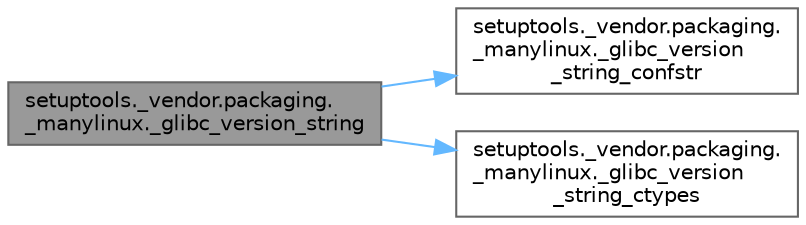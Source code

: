 digraph "setuptools._vendor.packaging._manylinux._glibc_version_string"
{
 // LATEX_PDF_SIZE
  bgcolor="transparent";
  edge [fontname=Helvetica,fontsize=10,labelfontname=Helvetica,labelfontsize=10];
  node [fontname=Helvetica,fontsize=10,shape=box,height=0.2,width=0.4];
  rankdir="LR";
  Node1 [id="Node000001",label="setuptools._vendor.packaging.\l_manylinux._glibc_version_string",height=0.2,width=0.4,color="gray40", fillcolor="grey60", style="filled", fontcolor="black",tooltip=" "];
  Node1 -> Node2 [id="edge1_Node000001_Node000002",color="steelblue1",style="solid",tooltip=" "];
  Node2 [id="Node000002",label="setuptools._vendor.packaging.\l_manylinux._glibc_version\l_string_confstr",height=0.2,width=0.4,color="grey40", fillcolor="white", style="filled",URL="$namespacesetuptools_1_1__vendor_1_1packaging_1_1__manylinux.html#ab440bc19d5d7ecf2163787f2ece4d484",tooltip=" "];
  Node1 -> Node3 [id="edge2_Node000001_Node000003",color="steelblue1",style="solid",tooltip=" "];
  Node3 [id="Node000003",label="setuptools._vendor.packaging.\l_manylinux._glibc_version\l_string_ctypes",height=0.2,width=0.4,color="grey40", fillcolor="white", style="filled",URL="$namespacesetuptools_1_1__vendor_1_1packaging_1_1__manylinux.html#a242fec2e842b1c480e104724394aea04",tooltip=" "];
}

